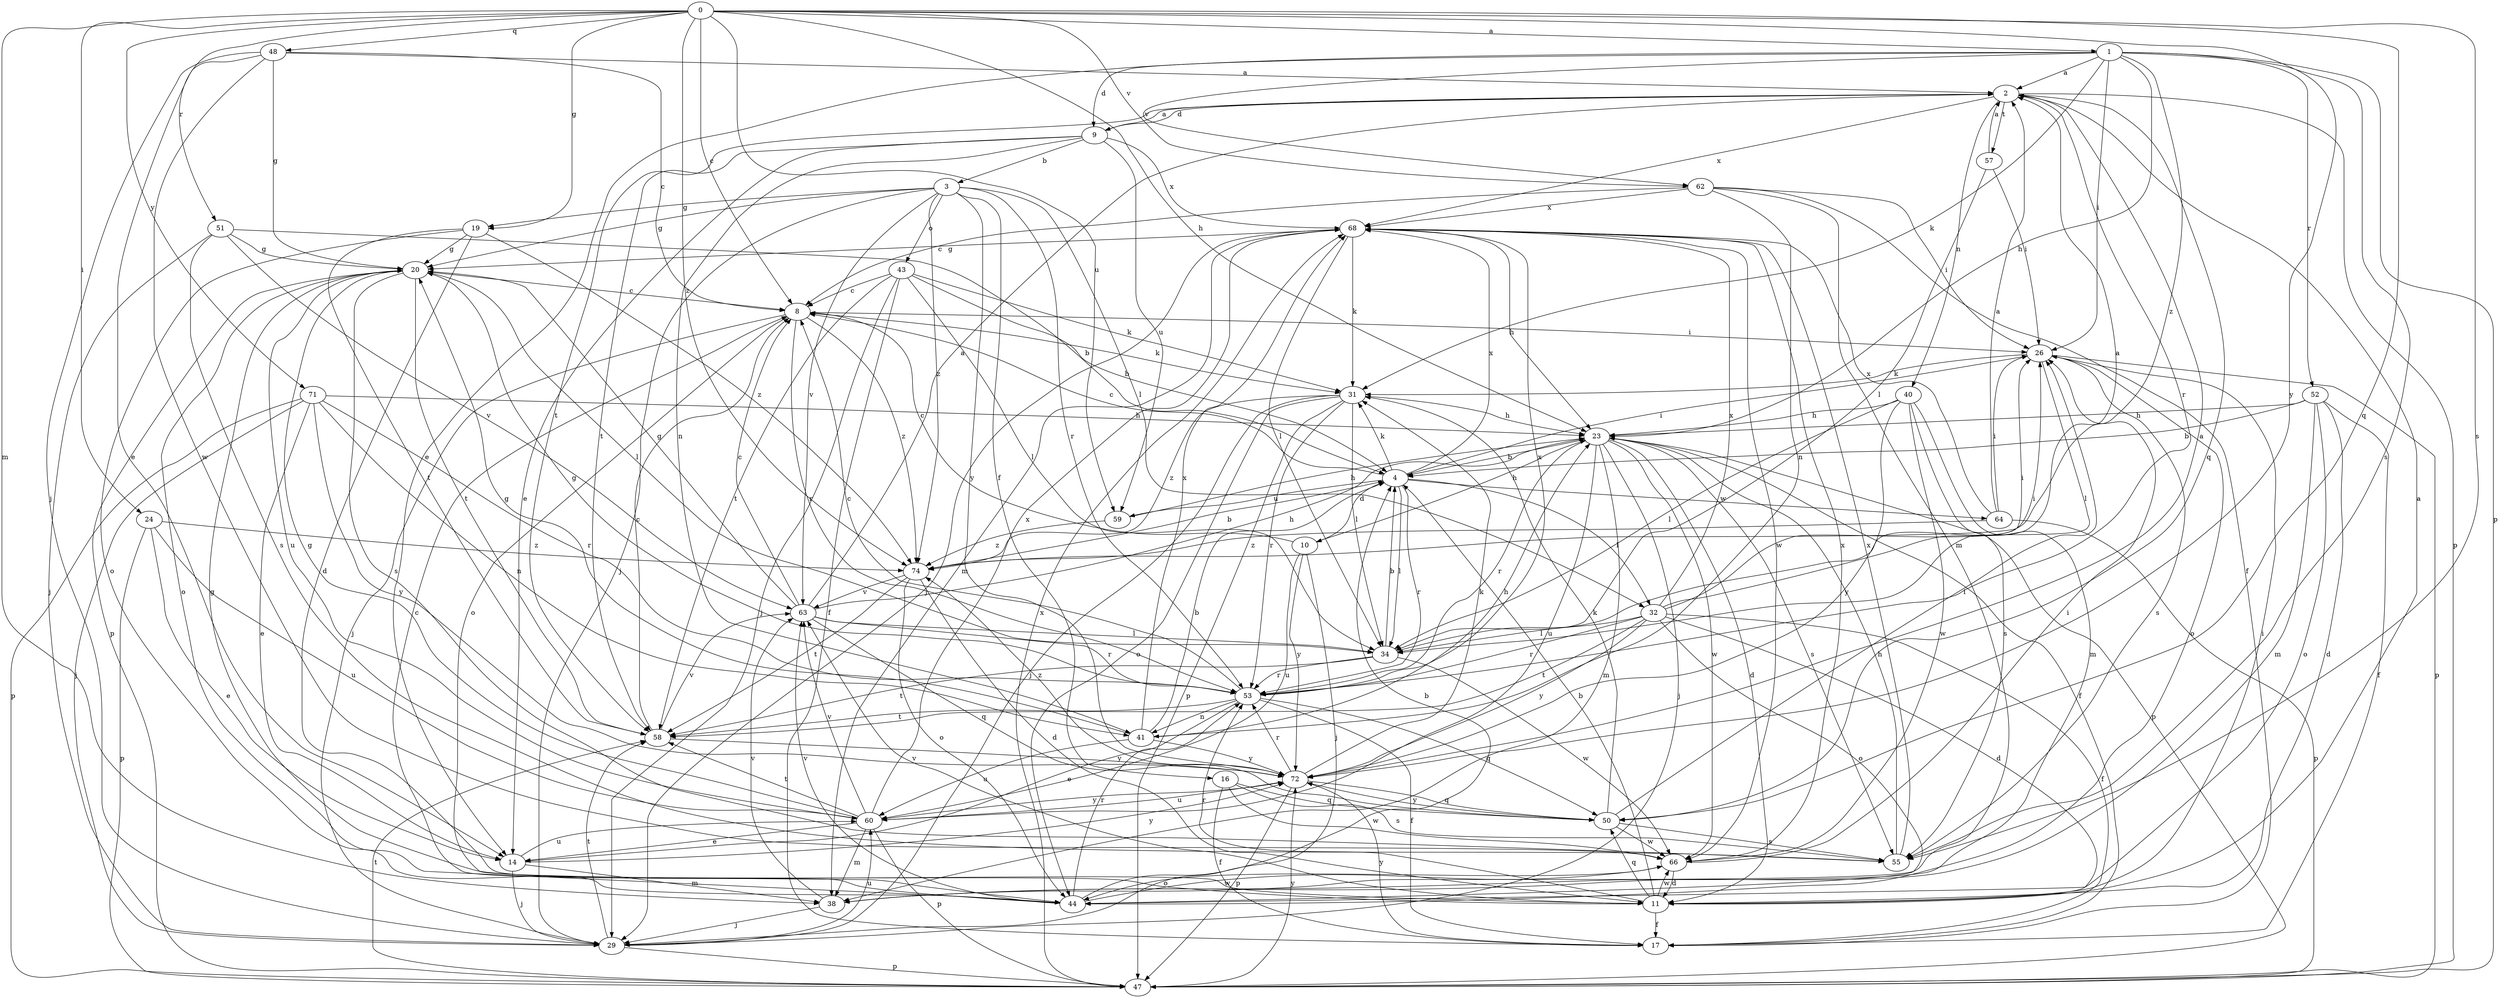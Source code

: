 strict digraph  {
0;
1;
2;
3;
4;
8;
9;
10;
11;
14;
16;
17;
19;
20;
23;
24;
26;
29;
31;
32;
34;
38;
40;
41;
43;
44;
47;
48;
50;
51;
52;
53;
55;
57;
58;
59;
60;
62;
63;
64;
66;
68;
71;
72;
74;
0 -> 1  [label=a];
0 -> 8  [label=c];
0 -> 19  [label=g];
0 -> 23  [label=h];
0 -> 24  [label=i];
0 -> 38  [label=m];
0 -> 48  [label=q];
0 -> 50  [label=q];
0 -> 51  [label=r];
0 -> 55  [label=s];
0 -> 59  [label=u];
0 -> 62  [label=v];
0 -> 71  [label=y];
0 -> 72  [label=y];
0 -> 74  [label=z];
1 -> 2  [label=a];
1 -> 9  [label=d];
1 -> 14  [label=e];
1 -> 23  [label=h];
1 -> 26  [label=i];
1 -> 31  [label=k];
1 -> 47  [label=p];
1 -> 52  [label=r];
1 -> 55  [label=s];
1 -> 62  [label=v];
1 -> 74  [label=z];
2 -> 9  [label=d];
2 -> 40  [label=n];
2 -> 47  [label=p];
2 -> 50  [label=q];
2 -> 53  [label=r];
2 -> 57  [label=t];
2 -> 58  [label=t];
2 -> 68  [label=x];
3 -> 16  [label=f];
3 -> 19  [label=g];
3 -> 20  [label=g];
3 -> 29  [label=j];
3 -> 32  [label=l];
3 -> 43  [label=o];
3 -> 53  [label=r];
3 -> 63  [label=v];
3 -> 72  [label=y];
3 -> 74  [label=z];
4 -> 8  [label=c];
4 -> 10  [label=d];
4 -> 26  [label=i];
4 -> 31  [label=k];
4 -> 32  [label=l];
4 -> 34  [label=l];
4 -> 53  [label=r];
4 -> 59  [label=u];
4 -> 64  [label=w];
4 -> 68  [label=x];
8 -> 26  [label=i];
8 -> 29  [label=j];
8 -> 31  [label=k];
8 -> 44  [label=o];
8 -> 53  [label=r];
8 -> 74  [label=z];
9 -> 2  [label=a];
9 -> 3  [label=b];
9 -> 14  [label=e];
9 -> 41  [label=n];
9 -> 58  [label=t];
9 -> 59  [label=u];
9 -> 68  [label=x];
10 -> 8  [label=c];
10 -> 23  [label=h];
10 -> 29  [label=j];
10 -> 60  [label=u];
10 -> 72  [label=y];
11 -> 2  [label=a];
11 -> 4  [label=b];
11 -> 17  [label=f];
11 -> 20  [label=g];
11 -> 26  [label=i];
11 -> 50  [label=q];
11 -> 53  [label=r];
11 -> 63  [label=v];
11 -> 66  [label=w];
14 -> 29  [label=j];
14 -> 38  [label=m];
14 -> 60  [label=u];
14 -> 72  [label=y];
16 -> 17  [label=f];
16 -> 50  [label=q];
16 -> 55  [label=s];
16 -> 66  [label=w];
17 -> 72  [label=y];
19 -> 11  [label=d];
19 -> 20  [label=g];
19 -> 44  [label=o];
19 -> 58  [label=t];
19 -> 74  [label=z];
20 -> 8  [label=c];
20 -> 34  [label=l];
20 -> 44  [label=o];
20 -> 47  [label=p];
20 -> 55  [label=s];
20 -> 58  [label=t];
20 -> 60  [label=u];
23 -> 4  [label=b];
23 -> 11  [label=d];
23 -> 17  [label=f];
23 -> 29  [label=j];
23 -> 38  [label=m];
23 -> 47  [label=p];
23 -> 53  [label=r];
23 -> 55  [label=s];
23 -> 60  [label=u];
23 -> 66  [label=w];
24 -> 14  [label=e];
24 -> 47  [label=p];
24 -> 60  [label=u];
24 -> 74  [label=z];
26 -> 31  [label=k];
26 -> 34  [label=l];
26 -> 44  [label=o];
26 -> 47  [label=p];
26 -> 55  [label=s];
29 -> 47  [label=p];
29 -> 58  [label=t];
29 -> 60  [label=u];
31 -> 23  [label=h];
31 -> 29  [label=j];
31 -> 34  [label=l];
31 -> 44  [label=o];
31 -> 47  [label=p];
31 -> 53  [label=r];
31 -> 74  [label=z];
32 -> 2  [label=a];
32 -> 11  [label=d];
32 -> 17  [label=f];
32 -> 26  [label=i];
32 -> 34  [label=l];
32 -> 44  [label=o];
32 -> 53  [label=r];
32 -> 58  [label=t];
32 -> 68  [label=x];
32 -> 72  [label=y];
34 -> 4  [label=b];
34 -> 26  [label=i];
34 -> 53  [label=r];
34 -> 58  [label=t];
34 -> 66  [label=w];
38 -> 29  [label=j];
38 -> 63  [label=v];
40 -> 23  [label=h];
40 -> 34  [label=l];
40 -> 38  [label=m];
40 -> 55  [label=s];
40 -> 66  [label=w];
40 -> 72  [label=y];
41 -> 4  [label=b];
41 -> 20  [label=g];
41 -> 23  [label=h];
41 -> 60  [label=u];
41 -> 68  [label=x];
41 -> 72  [label=y];
43 -> 4  [label=b];
43 -> 8  [label=c];
43 -> 17  [label=f];
43 -> 29  [label=j];
43 -> 31  [label=k];
43 -> 34  [label=l];
43 -> 58  [label=t];
44 -> 4  [label=b];
44 -> 8  [label=c];
44 -> 53  [label=r];
44 -> 63  [label=v];
44 -> 66  [label=w];
47 -> 58  [label=t];
47 -> 68  [label=x];
47 -> 72  [label=y];
48 -> 2  [label=a];
48 -> 8  [label=c];
48 -> 14  [label=e];
48 -> 20  [label=g];
48 -> 29  [label=j];
48 -> 66  [label=w];
50 -> 26  [label=i];
50 -> 31  [label=k];
50 -> 55  [label=s];
50 -> 66  [label=w];
50 -> 72  [label=y];
51 -> 4  [label=b];
51 -> 20  [label=g];
51 -> 29  [label=j];
51 -> 55  [label=s];
51 -> 63  [label=v];
52 -> 4  [label=b];
52 -> 11  [label=d];
52 -> 17  [label=f];
52 -> 23  [label=h];
52 -> 38  [label=m];
52 -> 44  [label=o];
53 -> 8  [label=c];
53 -> 14  [label=e];
53 -> 17  [label=f];
53 -> 20  [label=g];
53 -> 41  [label=n];
53 -> 50  [label=q];
53 -> 58  [label=t];
53 -> 68  [label=x];
55 -> 23  [label=h];
55 -> 68  [label=x];
57 -> 2  [label=a];
57 -> 26  [label=i];
57 -> 34  [label=l];
58 -> 8  [label=c];
58 -> 63  [label=v];
58 -> 72  [label=y];
59 -> 23  [label=h];
59 -> 74  [label=z];
60 -> 14  [label=e];
60 -> 20  [label=g];
60 -> 38  [label=m];
60 -> 47  [label=p];
60 -> 58  [label=t];
60 -> 63  [label=v];
60 -> 68  [label=x];
60 -> 72  [label=y];
62 -> 8  [label=c];
62 -> 17  [label=f];
62 -> 26  [label=i];
62 -> 38  [label=m];
62 -> 41  [label=n];
62 -> 68  [label=x];
63 -> 2  [label=a];
63 -> 8  [label=c];
63 -> 20  [label=g];
63 -> 23  [label=h];
63 -> 34  [label=l];
63 -> 50  [label=q];
63 -> 53  [label=r];
64 -> 2  [label=a];
64 -> 26  [label=i];
64 -> 47  [label=p];
64 -> 68  [label=x];
64 -> 74  [label=z];
66 -> 11  [label=d];
66 -> 26  [label=i];
66 -> 44  [label=o];
66 -> 68  [label=x];
68 -> 20  [label=g];
68 -> 23  [label=h];
68 -> 29  [label=j];
68 -> 31  [label=k];
68 -> 34  [label=l];
68 -> 38  [label=m];
68 -> 66  [label=w];
71 -> 14  [label=e];
71 -> 23  [label=h];
71 -> 29  [label=j];
71 -> 41  [label=n];
71 -> 47  [label=p];
71 -> 53  [label=r];
71 -> 72  [label=y];
72 -> 2  [label=a];
72 -> 31  [label=k];
72 -> 47  [label=p];
72 -> 50  [label=q];
72 -> 53  [label=r];
72 -> 60  [label=u];
72 -> 74  [label=z];
74 -> 4  [label=b];
74 -> 11  [label=d];
74 -> 44  [label=o];
74 -> 58  [label=t];
74 -> 63  [label=v];
}
